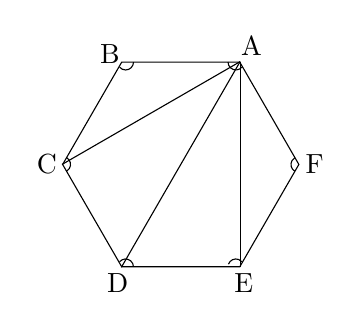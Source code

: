 \begin{tikzpicture}
%	\foreach \i in {5,...,8}
%		\node[regular polygon, regular polygon sides =\i, draw] at (\i, 0) {\i};

	\node [name=hex, regular polygon, regular polygon sides = 6, minimum size=3cm, draw] at (0,0) {};
%	\path foreach \X in {1,...,6} {(hex.corner \X) coordinate (corner \X)};
%	\path foreach \X in {1,...,6} {(hex.side \X) coordinate (side \X)};
	\draw (hex.corner 1) to (hex.corner 3);
	\draw (hex.corner 1) to (hex.corner 4);
	\draw (hex.corner 1) to (hex.corner 5);

\node at (0.9,1.5) {A};
\node at (-0.9,1.4) {B};
\node at (-1.7,0) {C};
\node at (-0.8,-1.5) {D};
\node at (0.8,-1.5) {E};
\node at (1.7,0) {F};


\draw (-1.45,0.087) arc (59.999:-60:0.1);
\draw (-0.777,-1.236) arc (139.989:0:0.1);
\draw (0.606,-1.266) arc (160.007:40:0.1);
\draw (1.45,-0.087) arc (-120.001:-240:0.1);
\draw (0.777,1.236) arc (-40.011:-180:0.1);
\draw (-0.6,1.3) arc (0:-140:0.1);
\end{tikzpicture}